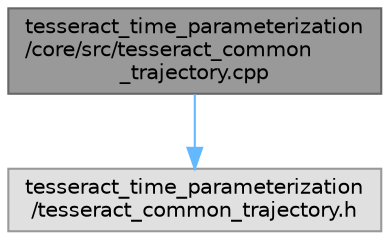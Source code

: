 digraph "tesseract_time_parameterization/core/src/tesseract_common_trajectory.cpp"
{
 // LATEX_PDF_SIZE
  bgcolor="transparent";
  edge [fontname=Helvetica,fontsize=10,labelfontname=Helvetica,labelfontsize=10];
  node [fontname=Helvetica,fontsize=10,shape=box,height=0.2,width=0.4];
  Node1 [label="tesseract_time_parameterization\l/core/src/tesseract_common\l_trajectory.cpp",height=0.2,width=0.4,color="gray40", fillcolor="grey60", style="filled", fontcolor="black",tooltip="Trajectory Container implementation for tesseract_common::JointState trajectories."];
  Node1 -> Node2 [color="steelblue1",style="solid"];
  Node2 [label="tesseract_time_parameterization\l/tesseract_common_trajectory.h",height=0.2,width=0.4,color="grey60", fillcolor="#E0E0E0", style="filled",tooltip=" "];
}
